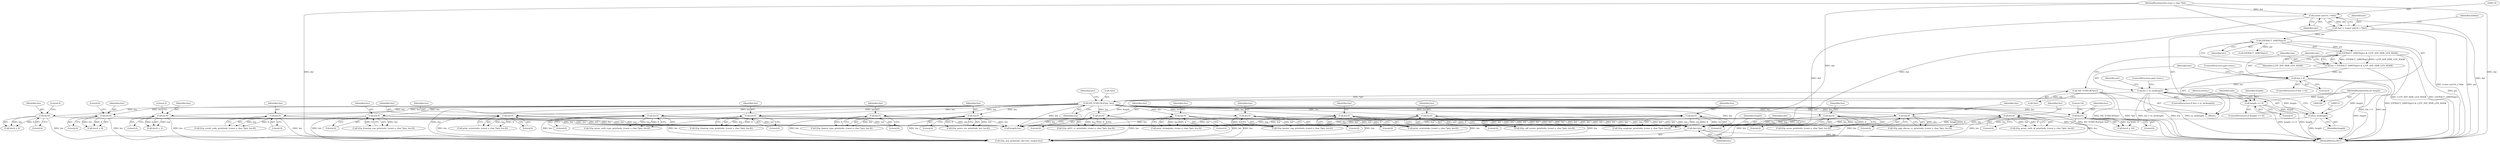 digraph "0_tcpdump_cc4a7391c616be7a64ed65742ef9ed3f106eb165_0@pointer" {
"1000516" [label="(Call,dat+len)"];
"1000117" [label="(Call,(const uint16_t *)dat)"];
"1000110" [label="(MethodParameterIn,const u_char *dat)"];
"1000274" [label="(Call,len-6)"];
"1000156" [label="(Call,ND_TCHECK2(*ptr, len))"];
"1000135" [label="(Call,ND_TCHECK(*ptr))"];
"1000150" [label="(Call,len > (u_int)length)"];
"1000145" [label="(Call,len < 6)"];
"1000138" [label="(Call,len = EXTRACT_16BITS(ptr) & L2TP_AVP_HDR_LEN_MASK)"];
"1000140" [label="(Call,EXTRACT_16BITS(ptr) & L2TP_AVP_HDR_LEN_MASK)"];
"1000141" [label="(Call,EXTRACT_16BITS(ptr))"];
"1000115" [label="(Call,*ptr = (const uint16_t *)dat)"];
"1000152" [label="(Call,(u_int)length)"];
"1000126" [label="(Call,length <= 0)"];
"1000111" [label="(MethodParameterIn,int length)"];
"1000292" [label="(Call,len-6)"];
"1000462" [label="(Call,len-6)"];
"1000448" [label="(Call,len-6)"];
"1000416" [label="(Call,len-6)"];
"1000438" [label="(Call,len-6)"];
"1000282" [label="(Call,len-6)"];
"1000384" [label="(Call,len-6)"];
"1000358" [label="(Call,len-6)"];
"1000309" [label="(Call,len-6)"];
"1000332" [label="(Call,len-6)"];
"1000374" [label="(Call,len-6)"];
"1000391" [label="(Call,len-6)"];
"1000302" [label="(Call,len-6)"];
"1000216" [label="(Call,len-6)"];
"1000482" [label="(Call,len-6)"];
"1000264" [label="(Call,len-6)"];
"1000492" [label="(Call,len-6)"];
"1000504" [label="(Call,len-6)"];
"1000472" [label="(Call,len-6)"];
"1000448" [label="(Call,len-6)"];
"1000333" [label="(Identifier,len)"];
"1000111" [label="(MethodParameterIn,int length)"];
"1000358" [label="(Call,len-6)"];
"1000467" [label="(Call,l2tp_proxy_auth_id_print(ndo, (const u_char *)ptr, len-6))"];
"1000493" [label="(Identifier,len)"];
"1000472" [label="(Call,len-6)"];
"1000308" [label="(Call,len-6 < 8)"];
"1000116" [label="(Identifier,ptr)"];
"1000360" [label="(Literal,6)"];
"1000375" [label="(Identifier,len)"];
"1000216" [label="(Call,len-6)"];
"1000506" [label="(Literal,6)"];
"1000154" [label="(Identifier,length)"];
"1000376" [label="(Literal,6)"];
"1000443" [label="(Call,l2tp_framing_type_print(ndo, (const u_char *)ptr, len-6))"];
"1000415" [label="(Call,len-6 < 4)"];
"1000217" [label="(Identifier,len)"];
"1000265" [label="(Identifier,len)"];
"1000304" [label="(Literal,6)"];
"1000462" [label="(Call,len-6)"];
"1000293" [label="(Identifier,len)"];
"1000520" [label="(Identifier,length)"];
"1000514" [label="(Call,l2tp_avp_print(ndo, dat+len, length-len))"];
"1000145" [label="(Call,len < 6)"];
"1000392" [label="(Identifier,len)"];
"1000494" [label="(Literal,6)"];
"1000266" [label="(Literal,6)"];
"1000269" [label="(Call,l2tp_result_code_print(ndo, (const u_char *)ptr, len-6))"];
"1000473" [label="(Identifier,len)"];
"1000359" [label="(Identifier,len)"];
"1000147" [label="(Literal,6)"];
"1000142" [label="(Identifier,ptr)"];
"1000135" [label="(Call,ND_TCHECK(*ptr))"];
"1000386" [label="(Literal,6)"];
"1000110" [label="(MethodParameterIn,const u_char *dat)"];
"1000156" [label="(Call,ND_TCHECK2(*ptr, len))"];
"1000457" [label="(Call,l2tp_proxy_auth_type_print(ndo, (const u_char *)ptr, len-6))"];
"1000335" [label="(Literal,2)"];
"1000112" [label="(Block,)"];
"1000151" [label="(Identifier,len)"];
"1000517" [label="(Identifier,dat)"];
"1000303" [label="(Identifier,len)"];
"1000390" [label="(Call,len-6 < 16)"];
"1000504" [label="(Call,len-6)"];
"1000139" [label="(Identifier,len)"];
"1000310" [label="(Identifier,len)"];
"1000115" [label="(Call,*ptr = (const uint16_t *)dat)"];
"1000438" [label="(Call,len-6)"];
"1000332" [label="(Call,len-6)"];
"1000264" [label="(Call,len-6)"];
"1000158" [label="(Identifier,ptr)"];
"1000393" [label="(Literal,6)"];
"1000128" [label="(Literal,0)"];
"1000464" [label="(Literal,6)"];
"1000309" [label="(Call,len-6)"];
"1000130" [label="(Return,return;)"];
"1000119" [label="(Identifier,dat)"];
"1000353" [label="(Call,print_string(ndo, (const u_char *)ptr, len-6))"];
"1000284" [label="(Literal,6)"];
"1000416" [label="(Call,len-6)"];
"1000211" [label="(Call,print_octets(ndo, (const u_char *)ptr, len-6))"];
"1000152" [label="(Call,(u_int)length)"];
"1000474" [label="(Literal,6)"];
"1000292" [label="(Call,len-6)"];
"1000463" [label="(Identifier,len)"];
"1000259" [label="(Call,l2tp_msgtype_print(ndo, (const u_char *)ptr, len-6))"];
"1000499" [label="(Call,l2tp_ppp_discon_cc_print(ndo, (const u_char *)ptr, len-6))"];
"1000159" [label="(Identifier,len)"];
"1000419" [label="(Literal,4)"];
"1000302" [label="(Call,len-6)"];
"1000162" [label="(Call,EXTRACT_16BITS(ptr))"];
"1000283" [label="(Identifier,len)"];
"1000297" [label="(Call,l2tp_bearer_cap_print(ndo, (const u_char *)ptr, len-6))"];
"1000484" [label="(Literal,6)"];
"1000294" [label="(Literal,6)"];
"1000276" [label="(Literal,6)"];
"1000439" [label="(Identifier,len)"];
"1000146" [label="(Identifier,len)"];
"1000150" [label="(Call,len > (u_int)length)"];
"1000279" [label="(Call,l2tp_proto_ver_print(ndo, ptr, len-6))"];
"1000311" [label="(Literal,6)"];
"1000141" [label="(Call,EXTRACT_16BITS(ptr))"];
"1000528" [label="(MethodReturn,RET)"];
"1000492" [label="(Call,len-6)"];
"1000385" [label="(Identifier,len)"];
"1000433" [label="(Call,l2tp_bearer_type_print(ndo, (const u_char *)ptr, len-6))"];
"1000149" [label="(ControlStructure,if (len > (u_int)length))"];
"1000483" [label="(Identifier,len)"];
"1000391" [label="(Call,len-6)"];
"1000218" [label="(Literal,6)"];
"1000157" [label="(Call,*ptr)"];
"1000275" [label="(Identifier,len)"];
"1000516" [label="(Call,dat+len)"];
"1000282" [label="(Call,len-6)"];
"1000138" [label="(Call,len = EXTRACT_16BITS(ptr) & L2TP_AVP_HDR_LEN_MASK)"];
"1000519" [label="(Call,length-len)"];
"1000155" [label="(ControlStructure,goto trunc;)"];
"1000394" [label="(Literal,16)"];
"1000133" [label="(Identifier,ndo)"];
"1000440" [label="(Literal,6)"];
"1000334" [label="(Literal,6)"];
"1000477" [label="(Call,l2tp_call_errors_print(ndo, (const u_char *)ptr, len-6))"];
"1000148" [label="(ControlStructure,goto trunc;)"];
"1000449" [label="(Identifier,len)"];
"1000163" [label="(Identifier,ptr)"];
"1000482" [label="(Call,len-6)"];
"1000117" [label="(Call,(const uint16_t *)dat)"];
"1000312" [label="(Literal,8)"];
"1000369" [label="(Call,print_octets(ndo, (const u_char *)ptr, len-6))"];
"1000384" [label="(Call,len-6)"];
"1000140" [label="(Call,EXTRACT_16BITS(ptr) & L2TP_AVP_HDR_LEN_MASK)"];
"1000127" [label="(Identifier,length)"];
"1000518" [label="(Identifier,len)"];
"1000379" [label="(Call,l2tp_q931_cc_print(ndo, (const u_char *)ptr, len-6))"];
"1000144" [label="(ControlStructure,if (len < 6))"];
"1000487" [label="(Call,l2tp_accm_print(ndo, (const u_char *)ptr, len-6))"];
"1000126" [label="(Call,length <= 0)"];
"1000374" [label="(Call,len-6)"];
"1000125" [label="(ControlStructure,if (length <= 0))"];
"1000331" [label="(Call,len-6 < 2)"];
"1000274" [label="(Call,len-6)"];
"1000505" [label="(Identifier,len)"];
"1000123" [label="(Identifier,hidden)"];
"1000136" [label="(Call,*ptr)"];
"1000287" [label="(Call,l2tp_framing_cap_print(ndo, (const u_char *)ptr, len-6))"];
"1000417" [label="(Identifier,len)"];
"1000450" [label="(Literal,6)"];
"1000418" [label="(Literal,6)"];
"1000143" [label="(Identifier,L2TP_AVP_HDR_LEN_MASK)"];
"1000516" -> "1000514"  [label="AST: "];
"1000516" -> "1000518"  [label="CFG: "];
"1000517" -> "1000516"  [label="AST: "];
"1000518" -> "1000516"  [label="AST: "];
"1000520" -> "1000516"  [label="CFG: "];
"1000516" -> "1000528"  [label="DDG: dat"];
"1000117" -> "1000516"  [label="DDG: dat"];
"1000110" -> "1000516"  [label="DDG: dat"];
"1000274" -> "1000516"  [label="DDG: len"];
"1000292" -> "1000516"  [label="DDG: len"];
"1000462" -> "1000516"  [label="DDG: len"];
"1000448" -> "1000516"  [label="DDG: len"];
"1000416" -> "1000516"  [label="DDG: len"];
"1000438" -> "1000516"  [label="DDG: len"];
"1000282" -> "1000516"  [label="DDG: len"];
"1000384" -> "1000516"  [label="DDG: len"];
"1000358" -> "1000516"  [label="DDG: len"];
"1000156" -> "1000516"  [label="DDG: len"];
"1000309" -> "1000516"  [label="DDG: len"];
"1000332" -> "1000516"  [label="DDG: len"];
"1000374" -> "1000516"  [label="DDG: len"];
"1000391" -> "1000516"  [label="DDG: len"];
"1000302" -> "1000516"  [label="DDG: len"];
"1000216" -> "1000516"  [label="DDG: len"];
"1000482" -> "1000516"  [label="DDG: len"];
"1000264" -> "1000516"  [label="DDG: len"];
"1000492" -> "1000516"  [label="DDG: len"];
"1000504" -> "1000516"  [label="DDG: len"];
"1000472" -> "1000516"  [label="DDG: len"];
"1000117" -> "1000115"  [label="AST: "];
"1000117" -> "1000119"  [label="CFG: "];
"1000118" -> "1000117"  [label="AST: "];
"1000119" -> "1000117"  [label="AST: "];
"1000115" -> "1000117"  [label="CFG: "];
"1000117" -> "1000528"  [label="DDG: dat"];
"1000117" -> "1000115"  [label="DDG: dat"];
"1000110" -> "1000117"  [label="DDG: dat"];
"1000117" -> "1000514"  [label="DDG: dat"];
"1000110" -> "1000108"  [label="AST: "];
"1000110" -> "1000528"  [label="DDG: dat"];
"1000110" -> "1000514"  [label="DDG: dat"];
"1000274" -> "1000269"  [label="AST: "];
"1000274" -> "1000276"  [label="CFG: "];
"1000275" -> "1000274"  [label="AST: "];
"1000276" -> "1000274"  [label="AST: "];
"1000269" -> "1000274"  [label="CFG: "];
"1000274" -> "1000269"  [label="DDG: len"];
"1000274" -> "1000269"  [label="DDG: 6"];
"1000156" -> "1000274"  [label="DDG: len"];
"1000274" -> "1000514"  [label="DDG: len"];
"1000274" -> "1000519"  [label="DDG: len"];
"1000156" -> "1000112"  [label="AST: "];
"1000156" -> "1000159"  [label="CFG: "];
"1000157" -> "1000156"  [label="AST: "];
"1000159" -> "1000156"  [label="AST: "];
"1000163" -> "1000156"  [label="CFG: "];
"1000156" -> "1000528"  [label="DDG: *ptr"];
"1000156" -> "1000528"  [label="DDG: ND_TCHECK2(*ptr, len)"];
"1000135" -> "1000156"  [label="DDG: *ptr"];
"1000150" -> "1000156"  [label="DDG: len"];
"1000156" -> "1000216"  [label="DDG: len"];
"1000156" -> "1000264"  [label="DDG: len"];
"1000156" -> "1000282"  [label="DDG: len"];
"1000156" -> "1000292"  [label="DDG: len"];
"1000156" -> "1000302"  [label="DDG: len"];
"1000156" -> "1000309"  [label="DDG: len"];
"1000156" -> "1000332"  [label="DDG: len"];
"1000156" -> "1000358"  [label="DDG: len"];
"1000156" -> "1000374"  [label="DDG: len"];
"1000156" -> "1000384"  [label="DDG: len"];
"1000156" -> "1000391"  [label="DDG: len"];
"1000156" -> "1000416"  [label="DDG: len"];
"1000156" -> "1000438"  [label="DDG: len"];
"1000156" -> "1000448"  [label="DDG: len"];
"1000156" -> "1000462"  [label="DDG: len"];
"1000156" -> "1000472"  [label="DDG: len"];
"1000156" -> "1000482"  [label="DDG: len"];
"1000156" -> "1000492"  [label="DDG: len"];
"1000156" -> "1000504"  [label="DDG: len"];
"1000156" -> "1000514"  [label="DDG: len"];
"1000156" -> "1000519"  [label="DDG: len"];
"1000135" -> "1000112"  [label="AST: "];
"1000135" -> "1000136"  [label="CFG: "];
"1000136" -> "1000135"  [label="AST: "];
"1000139" -> "1000135"  [label="CFG: "];
"1000135" -> "1000528"  [label="DDG: ND_TCHECK(*ptr)"];
"1000135" -> "1000528"  [label="DDG: *ptr"];
"1000150" -> "1000149"  [label="AST: "];
"1000150" -> "1000152"  [label="CFG: "];
"1000151" -> "1000150"  [label="AST: "];
"1000152" -> "1000150"  [label="AST: "];
"1000155" -> "1000150"  [label="CFG: "];
"1000158" -> "1000150"  [label="CFG: "];
"1000150" -> "1000528"  [label="DDG: len"];
"1000150" -> "1000528"  [label="DDG: (u_int)length"];
"1000150" -> "1000528"  [label="DDG: len > (u_int)length"];
"1000145" -> "1000150"  [label="DDG: len"];
"1000152" -> "1000150"  [label="DDG: length"];
"1000145" -> "1000144"  [label="AST: "];
"1000145" -> "1000147"  [label="CFG: "];
"1000146" -> "1000145"  [label="AST: "];
"1000147" -> "1000145"  [label="AST: "];
"1000148" -> "1000145"  [label="CFG: "];
"1000151" -> "1000145"  [label="CFG: "];
"1000145" -> "1000528"  [label="DDG: len < 6"];
"1000145" -> "1000528"  [label="DDG: len"];
"1000138" -> "1000145"  [label="DDG: len"];
"1000138" -> "1000112"  [label="AST: "];
"1000138" -> "1000140"  [label="CFG: "];
"1000139" -> "1000138"  [label="AST: "];
"1000140" -> "1000138"  [label="AST: "];
"1000146" -> "1000138"  [label="CFG: "];
"1000138" -> "1000528"  [label="DDG: EXTRACT_16BITS(ptr) & L2TP_AVP_HDR_LEN_MASK"];
"1000140" -> "1000138"  [label="DDG: EXTRACT_16BITS(ptr)"];
"1000140" -> "1000138"  [label="DDG: L2TP_AVP_HDR_LEN_MASK"];
"1000140" -> "1000143"  [label="CFG: "];
"1000141" -> "1000140"  [label="AST: "];
"1000143" -> "1000140"  [label="AST: "];
"1000140" -> "1000528"  [label="DDG: EXTRACT_16BITS(ptr)"];
"1000140" -> "1000528"  [label="DDG: L2TP_AVP_HDR_LEN_MASK"];
"1000141" -> "1000140"  [label="DDG: ptr"];
"1000141" -> "1000142"  [label="CFG: "];
"1000142" -> "1000141"  [label="AST: "];
"1000143" -> "1000141"  [label="CFG: "];
"1000141" -> "1000528"  [label="DDG: ptr"];
"1000115" -> "1000141"  [label="DDG: ptr"];
"1000141" -> "1000162"  [label="DDG: ptr"];
"1000115" -> "1000112"  [label="AST: "];
"1000116" -> "1000115"  [label="AST: "];
"1000123" -> "1000115"  [label="CFG: "];
"1000115" -> "1000528"  [label="DDG: (const uint16_t *)dat"];
"1000115" -> "1000528"  [label="DDG: ptr"];
"1000152" -> "1000154"  [label="CFG: "];
"1000153" -> "1000152"  [label="AST: "];
"1000154" -> "1000152"  [label="AST: "];
"1000152" -> "1000528"  [label="DDG: length"];
"1000126" -> "1000152"  [label="DDG: length"];
"1000111" -> "1000152"  [label="DDG: length"];
"1000152" -> "1000519"  [label="DDG: length"];
"1000126" -> "1000125"  [label="AST: "];
"1000126" -> "1000128"  [label="CFG: "];
"1000127" -> "1000126"  [label="AST: "];
"1000128" -> "1000126"  [label="AST: "];
"1000130" -> "1000126"  [label="CFG: "];
"1000133" -> "1000126"  [label="CFG: "];
"1000126" -> "1000528"  [label="DDG: length <= 0"];
"1000126" -> "1000528"  [label="DDG: length"];
"1000111" -> "1000126"  [label="DDG: length"];
"1000111" -> "1000108"  [label="AST: "];
"1000111" -> "1000528"  [label="DDG: length"];
"1000111" -> "1000519"  [label="DDG: length"];
"1000292" -> "1000287"  [label="AST: "];
"1000292" -> "1000294"  [label="CFG: "];
"1000293" -> "1000292"  [label="AST: "];
"1000294" -> "1000292"  [label="AST: "];
"1000287" -> "1000292"  [label="CFG: "];
"1000292" -> "1000287"  [label="DDG: len"];
"1000292" -> "1000287"  [label="DDG: 6"];
"1000292" -> "1000514"  [label="DDG: len"];
"1000292" -> "1000519"  [label="DDG: len"];
"1000462" -> "1000457"  [label="AST: "];
"1000462" -> "1000464"  [label="CFG: "];
"1000463" -> "1000462"  [label="AST: "];
"1000464" -> "1000462"  [label="AST: "];
"1000457" -> "1000462"  [label="CFG: "];
"1000462" -> "1000457"  [label="DDG: len"];
"1000462" -> "1000457"  [label="DDG: 6"];
"1000462" -> "1000514"  [label="DDG: len"];
"1000462" -> "1000519"  [label="DDG: len"];
"1000448" -> "1000443"  [label="AST: "];
"1000448" -> "1000450"  [label="CFG: "];
"1000449" -> "1000448"  [label="AST: "];
"1000450" -> "1000448"  [label="AST: "];
"1000443" -> "1000448"  [label="CFG: "];
"1000448" -> "1000443"  [label="DDG: len"];
"1000448" -> "1000443"  [label="DDG: 6"];
"1000448" -> "1000514"  [label="DDG: len"];
"1000448" -> "1000519"  [label="DDG: len"];
"1000416" -> "1000415"  [label="AST: "];
"1000416" -> "1000418"  [label="CFG: "];
"1000417" -> "1000416"  [label="AST: "];
"1000418" -> "1000416"  [label="AST: "];
"1000419" -> "1000416"  [label="CFG: "];
"1000416" -> "1000415"  [label="DDG: len"];
"1000416" -> "1000415"  [label="DDG: 6"];
"1000416" -> "1000514"  [label="DDG: len"];
"1000416" -> "1000519"  [label="DDG: len"];
"1000438" -> "1000433"  [label="AST: "];
"1000438" -> "1000440"  [label="CFG: "];
"1000439" -> "1000438"  [label="AST: "];
"1000440" -> "1000438"  [label="AST: "];
"1000433" -> "1000438"  [label="CFG: "];
"1000438" -> "1000433"  [label="DDG: len"];
"1000438" -> "1000433"  [label="DDG: 6"];
"1000438" -> "1000514"  [label="DDG: len"];
"1000438" -> "1000519"  [label="DDG: len"];
"1000282" -> "1000279"  [label="AST: "];
"1000282" -> "1000284"  [label="CFG: "];
"1000283" -> "1000282"  [label="AST: "];
"1000284" -> "1000282"  [label="AST: "];
"1000279" -> "1000282"  [label="CFG: "];
"1000282" -> "1000279"  [label="DDG: len"];
"1000282" -> "1000279"  [label="DDG: 6"];
"1000282" -> "1000514"  [label="DDG: len"];
"1000282" -> "1000519"  [label="DDG: len"];
"1000384" -> "1000379"  [label="AST: "];
"1000384" -> "1000386"  [label="CFG: "];
"1000385" -> "1000384"  [label="AST: "];
"1000386" -> "1000384"  [label="AST: "];
"1000379" -> "1000384"  [label="CFG: "];
"1000384" -> "1000379"  [label="DDG: len"];
"1000384" -> "1000379"  [label="DDG: 6"];
"1000384" -> "1000514"  [label="DDG: len"];
"1000384" -> "1000519"  [label="DDG: len"];
"1000358" -> "1000353"  [label="AST: "];
"1000358" -> "1000360"  [label="CFG: "];
"1000359" -> "1000358"  [label="AST: "];
"1000360" -> "1000358"  [label="AST: "];
"1000353" -> "1000358"  [label="CFG: "];
"1000358" -> "1000353"  [label="DDG: len"];
"1000358" -> "1000353"  [label="DDG: 6"];
"1000358" -> "1000514"  [label="DDG: len"];
"1000358" -> "1000519"  [label="DDG: len"];
"1000309" -> "1000308"  [label="AST: "];
"1000309" -> "1000311"  [label="CFG: "];
"1000310" -> "1000309"  [label="AST: "];
"1000311" -> "1000309"  [label="AST: "];
"1000312" -> "1000309"  [label="CFG: "];
"1000309" -> "1000308"  [label="DDG: len"];
"1000309" -> "1000308"  [label="DDG: 6"];
"1000309" -> "1000514"  [label="DDG: len"];
"1000309" -> "1000519"  [label="DDG: len"];
"1000332" -> "1000331"  [label="AST: "];
"1000332" -> "1000334"  [label="CFG: "];
"1000333" -> "1000332"  [label="AST: "];
"1000334" -> "1000332"  [label="AST: "];
"1000335" -> "1000332"  [label="CFG: "];
"1000332" -> "1000331"  [label="DDG: len"];
"1000332" -> "1000331"  [label="DDG: 6"];
"1000332" -> "1000514"  [label="DDG: len"];
"1000332" -> "1000519"  [label="DDG: len"];
"1000374" -> "1000369"  [label="AST: "];
"1000374" -> "1000376"  [label="CFG: "];
"1000375" -> "1000374"  [label="AST: "];
"1000376" -> "1000374"  [label="AST: "];
"1000369" -> "1000374"  [label="CFG: "];
"1000374" -> "1000369"  [label="DDG: len"];
"1000374" -> "1000369"  [label="DDG: 6"];
"1000374" -> "1000514"  [label="DDG: len"];
"1000374" -> "1000519"  [label="DDG: len"];
"1000391" -> "1000390"  [label="AST: "];
"1000391" -> "1000393"  [label="CFG: "];
"1000392" -> "1000391"  [label="AST: "];
"1000393" -> "1000391"  [label="AST: "];
"1000394" -> "1000391"  [label="CFG: "];
"1000391" -> "1000390"  [label="DDG: len"];
"1000391" -> "1000390"  [label="DDG: 6"];
"1000391" -> "1000514"  [label="DDG: len"];
"1000391" -> "1000519"  [label="DDG: len"];
"1000302" -> "1000297"  [label="AST: "];
"1000302" -> "1000304"  [label="CFG: "];
"1000303" -> "1000302"  [label="AST: "];
"1000304" -> "1000302"  [label="AST: "];
"1000297" -> "1000302"  [label="CFG: "];
"1000302" -> "1000297"  [label="DDG: len"];
"1000302" -> "1000297"  [label="DDG: 6"];
"1000302" -> "1000514"  [label="DDG: len"];
"1000302" -> "1000519"  [label="DDG: len"];
"1000216" -> "1000211"  [label="AST: "];
"1000216" -> "1000218"  [label="CFG: "];
"1000217" -> "1000216"  [label="AST: "];
"1000218" -> "1000216"  [label="AST: "];
"1000211" -> "1000216"  [label="CFG: "];
"1000216" -> "1000211"  [label="DDG: len"];
"1000216" -> "1000211"  [label="DDG: 6"];
"1000216" -> "1000514"  [label="DDG: len"];
"1000216" -> "1000519"  [label="DDG: len"];
"1000482" -> "1000477"  [label="AST: "];
"1000482" -> "1000484"  [label="CFG: "];
"1000483" -> "1000482"  [label="AST: "];
"1000484" -> "1000482"  [label="AST: "];
"1000477" -> "1000482"  [label="CFG: "];
"1000482" -> "1000477"  [label="DDG: len"];
"1000482" -> "1000477"  [label="DDG: 6"];
"1000482" -> "1000514"  [label="DDG: len"];
"1000482" -> "1000519"  [label="DDG: len"];
"1000264" -> "1000259"  [label="AST: "];
"1000264" -> "1000266"  [label="CFG: "];
"1000265" -> "1000264"  [label="AST: "];
"1000266" -> "1000264"  [label="AST: "];
"1000259" -> "1000264"  [label="CFG: "];
"1000264" -> "1000259"  [label="DDG: len"];
"1000264" -> "1000259"  [label="DDG: 6"];
"1000264" -> "1000514"  [label="DDG: len"];
"1000264" -> "1000519"  [label="DDG: len"];
"1000492" -> "1000487"  [label="AST: "];
"1000492" -> "1000494"  [label="CFG: "];
"1000493" -> "1000492"  [label="AST: "];
"1000494" -> "1000492"  [label="AST: "];
"1000487" -> "1000492"  [label="CFG: "];
"1000492" -> "1000487"  [label="DDG: len"];
"1000492" -> "1000487"  [label="DDG: 6"];
"1000492" -> "1000514"  [label="DDG: len"];
"1000492" -> "1000519"  [label="DDG: len"];
"1000504" -> "1000499"  [label="AST: "];
"1000504" -> "1000506"  [label="CFG: "];
"1000505" -> "1000504"  [label="AST: "];
"1000506" -> "1000504"  [label="AST: "];
"1000499" -> "1000504"  [label="CFG: "];
"1000504" -> "1000499"  [label="DDG: len"];
"1000504" -> "1000499"  [label="DDG: 6"];
"1000504" -> "1000514"  [label="DDG: len"];
"1000504" -> "1000519"  [label="DDG: len"];
"1000472" -> "1000467"  [label="AST: "];
"1000472" -> "1000474"  [label="CFG: "];
"1000473" -> "1000472"  [label="AST: "];
"1000474" -> "1000472"  [label="AST: "];
"1000467" -> "1000472"  [label="CFG: "];
"1000472" -> "1000467"  [label="DDG: len"];
"1000472" -> "1000467"  [label="DDG: 6"];
"1000472" -> "1000514"  [label="DDG: len"];
"1000472" -> "1000519"  [label="DDG: len"];
}
